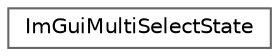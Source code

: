 digraph "类继承关系图"
{
 // LATEX_PDF_SIZE
  bgcolor="transparent";
  edge [fontname=Helvetica,fontsize=10,labelfontname=Helvetica,labelfontsize=10];
  node [fontname=Helvetica,fontsize=10,shape=box,height=0.2,width=0.4];
  rankdir="LR";
  Node0 [id="Node000000",label="ImGuiMultiSelectState",height=0.2,width=0.4,color="grey40", fillcolor="white", style="filled",URL="$struct_im_gui_multi_select_state.html",tooltip=" "];
}
